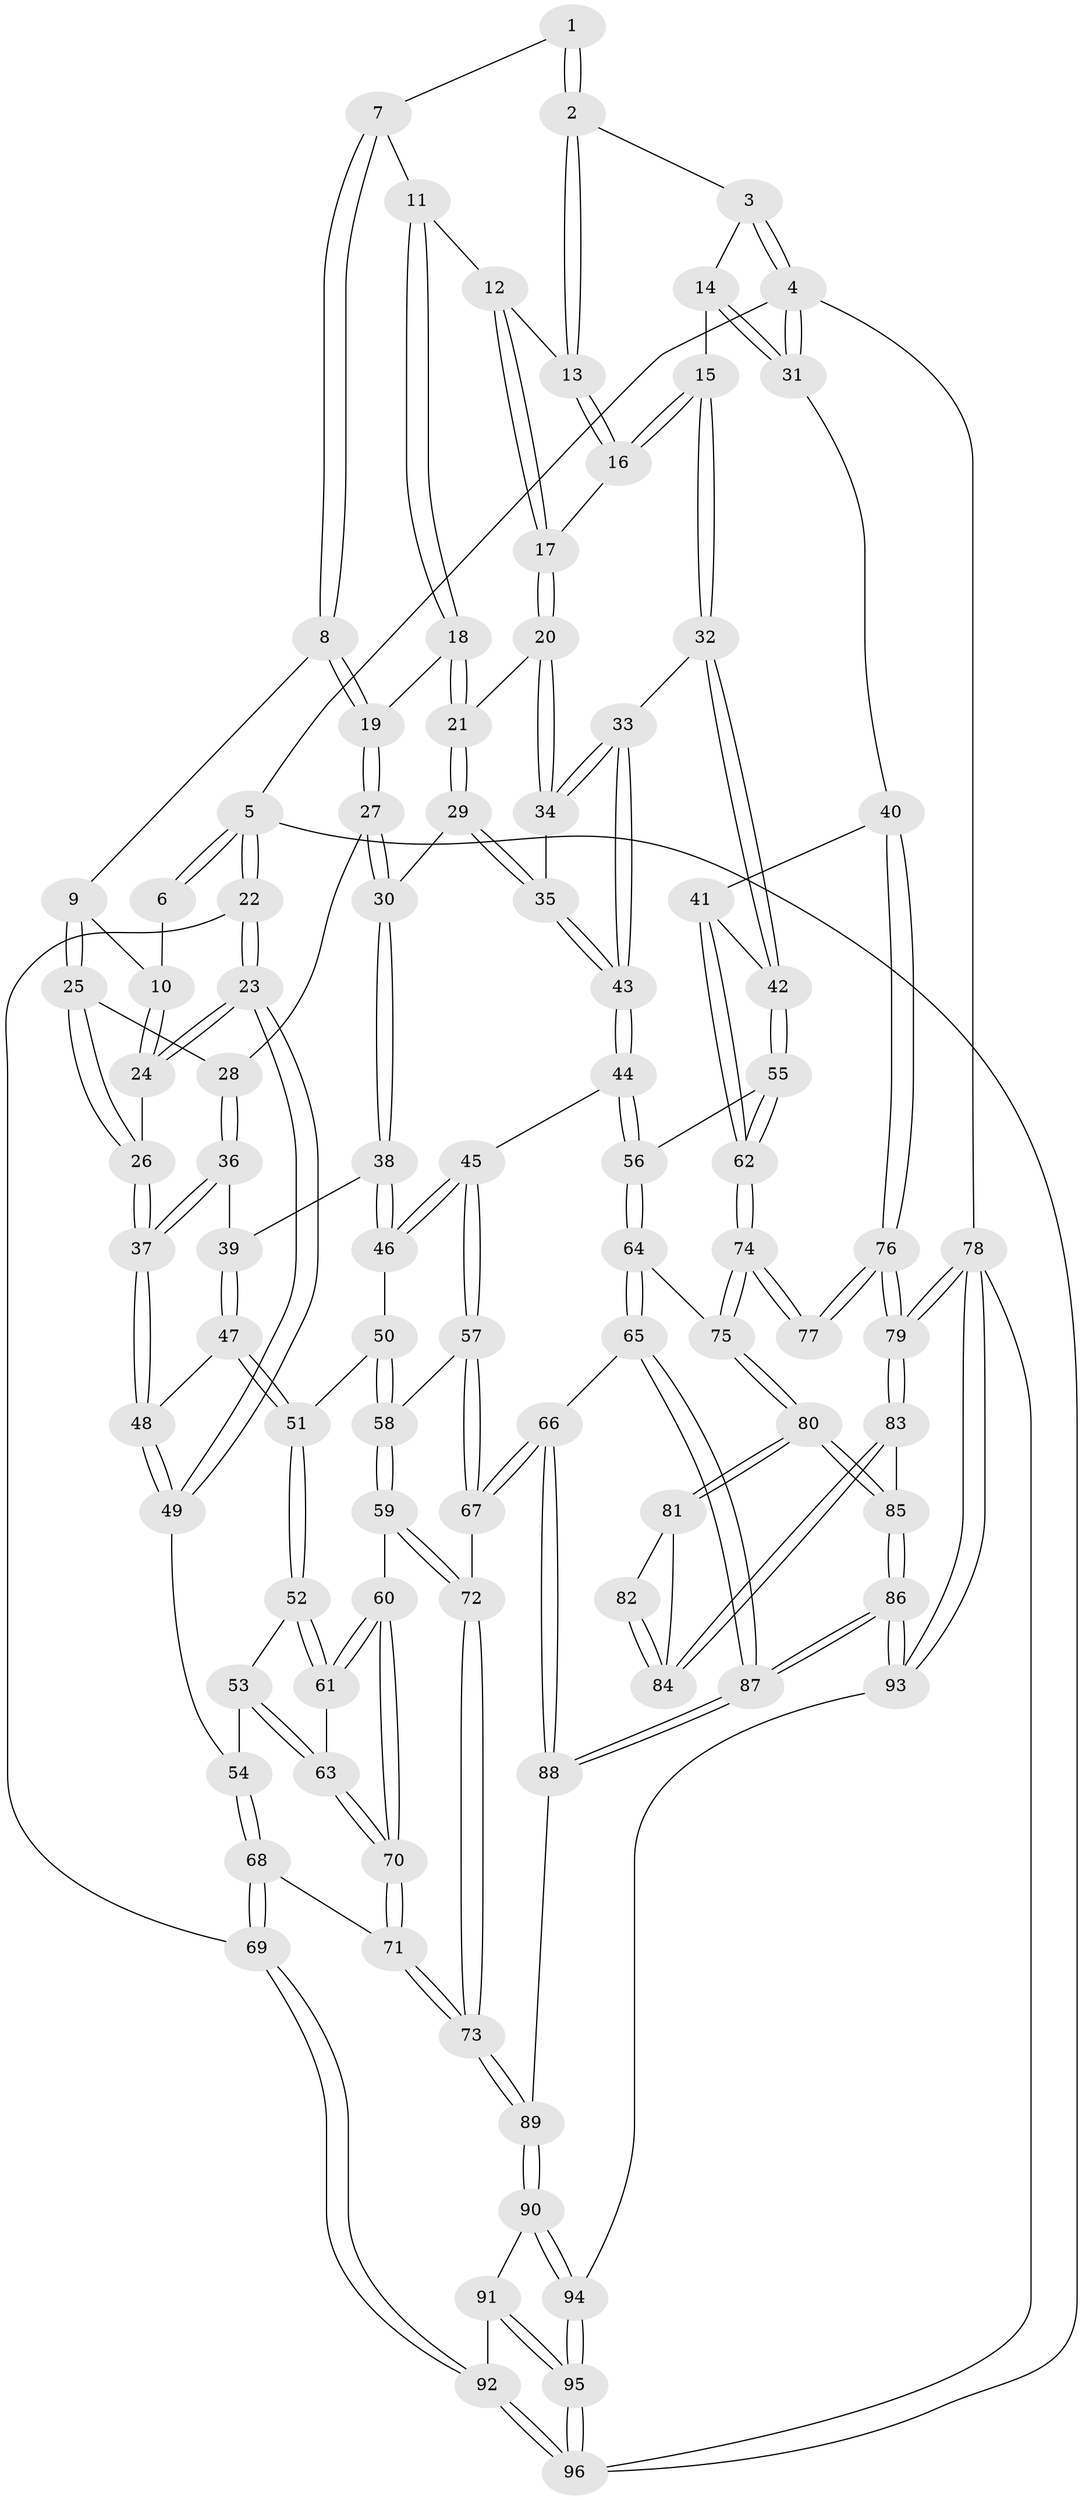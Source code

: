 // Generated by graph-tools (version 1.1) at 2025/27/03/09/25 03:27:12]
// undirected, 96 vertices, 237 edges
graph export_dot {
graph [start="1"]
  node [color=gray90,style=filled];
  1 [pos="+0.41032969230790783+0"];
  2 [pos="+0.8147201338765424+0"];
  3 [pos="+0.8382966431103784+0"];
  4 [pos="+1+0"];
  5 [pos="+0+0"];
  6 [pos="+0.17061376089381358+0"];
  7 [pos="+0.4162266745843778+0"];
  8 [pos="+0.3814690584135176+0.08292940586968668"];
  9 [pos="+0.34860334871691956+0.09844080389150822"];
  10 [pos="+0.14274380648894183+0.03465642709305733"];
  11 [pos="+0.553071440071101+0.06292723295531413"];
  12 [pos="+0.5894115932340616+0.06387955360158816"];
  13 [pos="+0.7875869220280745+0"];
  14 [pos="+0.9288151903344879+0.13216474204777567"];
  15 [pos="+0.7987064199318952+0.20169484015355685"];
  16 [pos="+0.7227843925660976+0.1426576510836053"];
  17 [pos="+0.6958768239931635+0.14818495625949918"];
  18 [pos="+0.5048405297544476+0.14626295615930274"];
  19 [pos="+0.40072436449323745+0.1036281712006423"];
  20 [pos="+0.6321024179874891+0.19513704039600607"];
  21 [pos="+0.5051631521650571+0.14695204011122517"];
  22 [pos="+0+0.30080886249222827"];
  23 [pos="+0+0.29931754776694497"];
  24 [pos="+0.09219800514336797+0.16930887841896664"];
  25 [pos="+0.30279730525821086+0.15688272748215643"];
  26 [pos="+0.17781617974294178+0.21037902967302505"];
  27 [pos="+0.3921112938702733+0.22918191096457136"];
  28 [pos="+0.3527474443951787+0.23700385719999822"];
  29 [pos="+0.4786485265511901+0.25730838048095955"];
  30 [pos="+0.44797421515944974+0.265950620478613"];
  31 [pos="+1+0.26024382659001055"];
  32 [pos="+0.8092172921995688+0.3288304009972559"];
  33 [pos="+0.7082531092181036+0.33239453186020573"];
  34 [pos="+0.6183366025389705+0.24021778866031265"];
  35 [pos="+0.5536984765657955+0.3039250636307236"];
  36 [pos="+0.3421867798682518+0.247991240040694"];
  37 [pos="+0.2267095731227812+0.2724779705452512"];
  38 [pos="+0.42366294045985886+0.3116262810005814"];
  39 [pos="+0.3514845939183204+0.3084272545018856"];
  40 [pos="+1+0.37391591718818146"];
  41 [pos="+0.9697766657110112+0.3704581194232485"];
  42 [pos="+0.8202580615500796+0.34418857658347446"];
  43 [pos="+0.5707363214897115+0.41403426288489076"];
  44 [pos="+0.562006520419831+0.4422371048240241"];
  45 [pos="+0.4925565213057609+0.4505741924107474"];
  46 [pos="+0.4234820931665167+0.3855033123905869"];
  47 [pos="+0.29517676819346494+0.37118135253607143"];
  48 [pos="+0.24088559638720913+0.32430028220344"];
  49 [pos="+0.14051319792422862+0.41480745370062155"];
  50 [pos="+0.30831432256693414+0.3913547269855296"];
  51 [pos="+0.30402108725508226+0.3896110369036965"];
  52 [pos="+0.23656629476090119+0.48719475923057426"];
  53 [pos="+0.22629038157473566+0.4899092197220468"];
  54 [pos="+0.19181432568453954+0.4960203362316433"];
  55 [pos="+0.7520246226679885+0.5274336428317334"];
  56 [pos="+0.6158882175215686+0.5058304662364885"];
  57 [pos="+0.43197496149549647+0.5108423367473651"];
  58 [pos="+0.3841411614456827+0.5232893539130605"];
  59 [pos="+0.3624665971413941+0.5413904360167809"];
  60 [pos="+0.3240610945091858+0.5373702287737187"];
  61 [pos="+0.29820655303203464+0.5259129088766263"];
  62 [pos="+0.8115243401277699+0.6116380386649033"];
  63 [pos="+0.25862960569209664+0.5782387858826519"];
  64 [pos="+0.5416924337812868+0.6950552158691636"];
  65 [pos="+0.5256370298212808+0.7088115979848927"];
  66 [pos="+0.5163733562366888+0.706441441046859"];
  67 [pos="+0.5086218605930847+0.7018076053737021"];
  68 [pos="+0.0922243288308232+0.6691118415680476"];
  69 [pos="+0+0.7002567710729211"];
  70 [pos="+0.24796780361127296+0.6355957225609377"];
  71 [pos="+0.20789941191006825+0.7141032035881455"];
  72 [pos="+0.3588313074812482+0.6712421721445141"];
  73 [pos="+0.23666746670589067+0.7328162811454364"];
  74 [pos="+0.8168439959105231+0.6220215006615035"];
  75 [pos="+0.7990887557142049+0.6844453307103576"];
  76 [pos="+1+0.5371451444047568"];
  77 [pos="+1+0.5893168344232738"];
  78 [pos="+1+1"];
  79 [pos="+1+0.9552254314680912"];
  80 [pos="+0.8041986453455188+0.7176587057829379"];
  81 [pos="+0.928998267112946+0.752041920605863"];
  82 [pos="+0.9690794092971541+0.6933649732523175"];
  83 [pos="+1+0.8905246742314084"];
  84 [pos="+0.9617088309525363+0.7668248454538275"];
  85 [pos="+0.7787710621056172+0.8639400540581306"];
  86 [pos="+0.6323759377271634+1"];
  87 [pos="+0.6299798160691905+1"];
  88 [pos="+0.363969917384556+0.8306903086009557"];
  89 [pos="+0.2678680907106653+0.820706835388807"];
  90 [pos="+0.25690712178522024+0.8672878701815723"];
  91 [pos="+0.09612469095495903+0.9047804242655629"];
  92 [pos="+0+0.7244426507897133"];
  93 [pos="+0.6278541702681965+1"];
  94 [pos="+0.3064863337648322+1"];
  95 [pos="+0.228447165801507+1"];
  96 [pos="+0+1"];
  1 -- 2;
  1 -- 2;
  1 -- 7;
  2 -- 3;
  2 -- 13;
  2 -- 13;
  3 -- 4;
  3 -- 4;
  3 -- 14;
  4 -- 5;
  4 -- 31;
  4 -- 31;
  4 -- 78;
  5 -- 6;
  5 -- 6;
  5 -- 22;
  5 -- 22;
  5 -- 96;
  6 -- 10;
  7 -- 8;
  7 -- 8;
  7 -- 11;
  8 -- 9;
  8 -- 19;
  8 -- 19;
  9 -- 10;
  9 -- 25;
  9 -- 25;
  10 -- 24;
  10 -- 24;
  11 -- 12;
  11 -- 18;
  11 -- 18;
  12 -- 13;
  12 -- 17;
  12 -- 17;
  13 -- 16;
  13 -- 16;
  14 -- 15;
  14 -- 31;
  14 -- 31;
  15 -- 16;
  15 -- 16;
  15 -- 32;
  15 -- 32;
  16 -- 17;
  17 -- 20;
  17 -- 20;
  18 -- 19;
  18 -- 21;
  18 -- 21;
  19 -- 27;
  19 -- 27;
  20 -- 21;
  20 -- 34;
  20 -- 34;
  21 -- 29;
  21 -- 29;
  22 -- 23;
  22 -- 23;
  22 -- 69;
  23 -- 24;
  23 -- 24;
  23 -- 49;
  23 -- 49;
  24 -- 26;
  25 -- 26;
  25 -- 26;
  25 -- 28;
  26 -- 37;
  26 -- 37;
  27 -- 28;
  27 -- 30;
  27 -- 30;
  28 -- 36;
  28 -- 36;
  29 -- 30;
  29 -- 35;
  29 -- 35;
  30 -- 38;
  30 -- 38;
  31 -- 40;
  32 -- 33;
  32 -- 42;
  32 -- 42;
  33 -- 34;
  33 -- 34;
  33 -- 43;
  33 -- 43;
  34 -- 35;
  35 -- 43;
  35 -- 43;
  36 -- 37;
  36 -- 37;
  36 -- 39;
  37 -- 48;
  37 -- 48;
  38 -- 39;
  38 -- 46;
  38 -- 46;
  39 -- 47;
  39 -- 47;
  40 -- 41;
  40 -- 76;
  40 -- 76;
  41 -- 42;
  41 -- 62;
  41 -- 62;
  42 -- 55;
  42 -- 55;
  43 -- 44;
  43 -- 44;
  44 -- 45;
  44 -- 56;
  44 -- 56;
  45 -- 46;
  45 -- 46;
  45 -- 57;
  45 -- 57;
  46 -- 50;
  47 -- 48;
  47 -- 51;
  47 -- 51;
  48 -- 49;
  48 -- 49;
  49 -- 54;
  50 -- 51;
  50 -- 58;
  50 -- 58;
  51 -- 52;
  51 -- 52;
  52 -- 53;
  52 -- 61;
  52 -- 61;
  53 -- 54;
  53 -- 63;
  53 -- 63;
  54 -- 68;
  54 -- 68;
  55 -- 56;
  55 -- 62;
  55 -- 62;
  56 -- 64;
  56 -- 64;
  57 -- 58;
  57 -- 67;
  57 -- 67;
  58 -- 59;
  58 -- 59;
  59 -- 60;
  59 -- 72;
  59 -- 72;
  60 -- 61;
  60 -- 61;
  60 -- 70;
  60 -- 70;
  61 -- 63;
  62 -- 74;
  62 -- 74;
  63 -- 70;
  63 -- 70;
  64 -- 65;
  64 -- 65;
  64 -- 75;
  65 -- 66;
  65 -- 87;
  65 -- 87;
  66 -- 67;
  66 -- 67;
  66 -- 88;
  66 -- 88;
  67 -- 72;
  68 -- 69;
  68 -- 69;
  68 -- 71;
  69 -- 92;
  69 -- 92;
  70 -- 71;
  70 -- 71;
  71 -- 73;
  71 -- 73;
  72 -- 73;
  72 -- 73;
  73 -- 89;
  73 -- 89;
  74 -- 75;
  74 -- 75;
  74 -- 77;
  74 -- 77;
  75 -- 80;
  75 -- 80;
  76 -- 77;
  76 -- 77;
  76 -- 79;
  76 -- 79;
  78 -- 79;
  78 -- 79;
  78 -- 93;
  78 -- 93;
  78 -- 96;
  79 -- 83;
  79 -- 83;
  80 -- 81;
  80 -- 81;
  80 -- 85;
  80 -- 85;
  81 -- 82;
  81 -- 84;
  82 -- 84;
  82 -- 84;
  83 -- 84;
  83 -- 84;
  83 -- 85;
  85 -- 86;
  85 -- 86;
  86 -- 87;
  86 -- 87;
  86 -- 93;
  86 -- 93;
  87 -- 88;
  87 -- 88;
  88 -- 89;
  89 -- 90;
  89 -- 90;
  90 -- 91;
  90 -- 94;
  90 -- 94;
  91 -- 92;
  91 -- 95;
  91 -- 95;
  92 -- 96;
  92 -- 96;
  93 -- 94;
  94 -- 95;
  94 -- 95;
  95 -- 96;
  95 -- 96;
}

